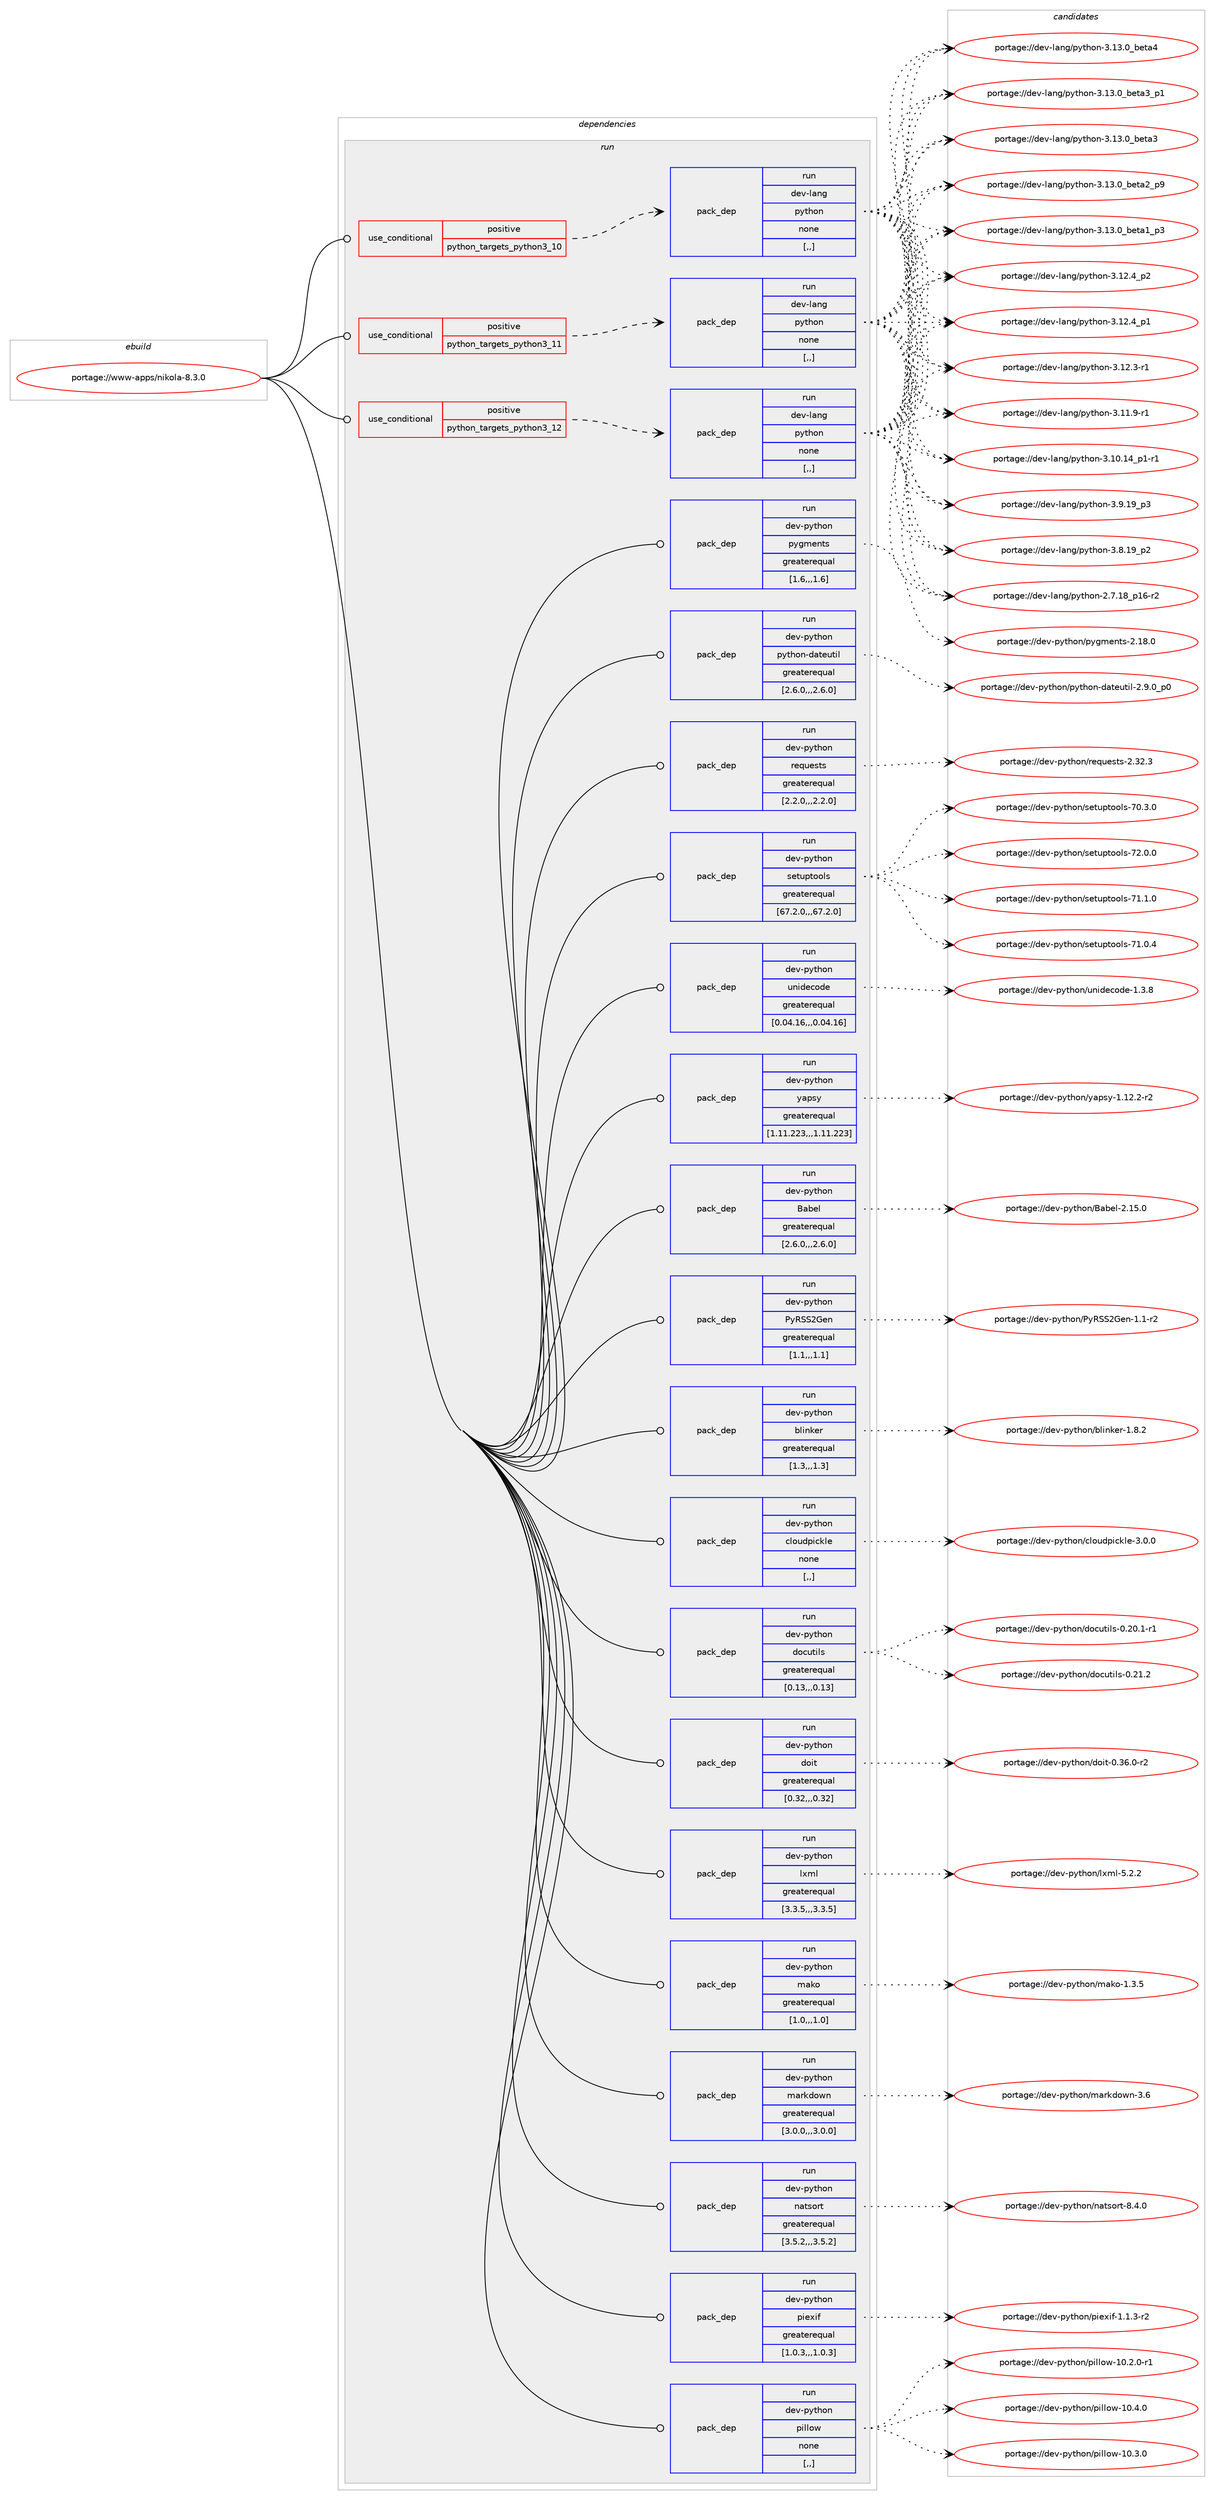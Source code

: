 digraph prolog {

# *************
# Graph options
# *************

newrank=true;
concentrate=true;
compound=true;
graph [rankdir=LR,fontname=Helvetica,fontsize=10,ranksep=1.5];#, ranksep=2.5, nodesep=0.2];
edge  [arrowhead=vee];
node  [fontname=Helvetica,fontsize=10];

# **********
# The ebuild
# **********

subgraph cluster_leftcol {
color=gray;
label=<<i>ebuild</i>>;
id [label="portage://www-apps/nikola-8.3.0", color=red, width=4, href="../www-apps/nikola-8.3.0.svg"];
}

# ****************
# The dependencies
# ****************

subgraph cluster_midcol {
color=gray;
label=<<i>dependencies</i>>;
subgraph cluster_compile {
fillcolor="#eeeeee";
style=filled;
label=<<i>compile</i>>;
}
subgraph cluster_compileandrun {
fillcolor="#eeeeee";
style=filled;
label=<<i>compile and run</i>>;
}
subgraph cluster_run {
fillcolor="#eeeeee";
style=filled;
label=<<i>run</i>>;
subgraph cond119258 {
dependency447786 [label=<<TABLE BORDER="0" CELLBORDER="1" CELLSPACING="0" CELLPADDING="4"><TR><TD ROWSPAN="3" CELLPADDING="10">use_conditional</TD></TR><TR><TD>positive</TD></TR><TR><TD>python_targets_python3_10</TD></TR></TABLE>>, shape=none, color=red];
subgraph pack325221 {
dependency447787 [label=<<TABLE BORDER="0" CELLBORDER="1" CELLSPACING="0" CELLPADDING="4" WIDTH="220"><TR><TD ROWSPAN="6" CELLPADDING="30">pack_dep</TD></TR><TR><TD WIDTH="110">run</TD></TR><TR><TD>dev-lang</TD></TR><TR><TD>python</TD></TR><TR><TD>none</TD></TR><TR><TD>[,,]</TD></TR></TABLE>>, shape=none, color=blue];
}
dependency447786:e -> dependency447787:w [weight=20,style="dashed",arrowhead="vee"];
}
id:e -> dependency447786:w [weight=20,style="solid",arrowhead="odot"];
subgraph cond119259 {
dependency447788 [label=<<TABLE BORDER="0" CELLBORDER="1" CELLSPACING="0" CELLPADDING="4"><TR><TD ROWSPAN="3" CELLPADDING="10">use_conditional</TD></TR><TR><TD>positive</TD></TR><TR><TD>python_targets_python3_11</TD></TR></TABLE>>, shape=none, color=red];
subgraph pack325222 {
dependency447789 [label=<<TABLE BORDER="0" CELLBORDER="1" CELLSPACING="0" CELLPADDING="4" WIDTH="220"><TR><TD ROWSPAN="6" CELLPADDING="30">pack_dep</TD></TR><TR><TD WIDTH="110">run</TD></TR><TR><TD>dev-lang</TD></TR><TR><TD>python</TD></TR><TR><TD>none</TD></TR><TR><TD>[,,]</TD></TR></TABLE>>, shape=none, color=blue];
}
dependency447788:e -> dependency447789:w [weight=20,style="dashed",arrowhead="vee"];
}
id:e -> dependency447788:w [weight=20,style="solid",arrowhead="odot"];
subgraph cond119260 {
dependency447790 [label=<<TABLE BORDER="0" CELLBORDER="1" CELLSPACING="0" CELLPADDING="4"><TR><TD ROWSPAN="3" CELLPADDING="10">use_conditional</TD></TR><TR><TD>positive</TD></TR><TR><TD>python_targets_python3_12</TD></TR></TABLE>>, shape=none, color=red];
subgraph pack325223 {
dependency447791 [label=<<TABLE BORDER="0" CELLBORDER="1" CELLSPACING="0" CELLPADDING="4" WIDTH="220"><TR><TD ROWSPAN="6" CELLPADDING="30">pack_dep</TD></TR><TR><TD WIDTH="110">run</TD></TR><TR><TD>dev-lang</TD></TR><TR><TD>python</TD></TR><TR><TD>none</TD></TR><TR><TD>[,,]</TD></TR></TABLE>>, shape=none, color=blue];
}
dependency447790:e -> dependency447791:w [weight=20,style="dashed",arrowhead="vee"];
}
id:e -> dependency447790:w [weight=20,style="solid",arrowhead="odot"];
subgraph pack325224 {
dependency447792 [label=<<TABLE BORDER="0" CELLBORDER="1" CELLSPACING="0" CELLPADDING="4" WIDTH="220"><TR><TD ROWSPAN="6" CELLPADDING="30">pack_dep</TD></TR><TR><TD WIDTH="110">run</TD></TR><TR><TD>dev-python</TD></TR><TR><TD>Babel</TD></TR><TR><TD>greaterequal</TD></TR><TR><TD>[2.6.0,,,2.6.0]</TD></TR></TABLE>>, shape=none, color=blue];
}
id:e -> dependency447792:w [weight=20,style="solid",arrowhead="odot"];
subgraph pack325225 {
dependency447793 [label=<<TABLE BORDER="0" CELLBORDER="1" CELLSPACING="0" CELLPADDING="4" WIDTH="220"><TR><TD ROWSPAN="6" CELLPADDING="30">pack_dep</TD></TR><TR><TD WIDTH="110">run</TD></TR><TR><TD>dev-python</TD></TR><TR><TD>PyRSS2Gen</TD></TR><TR><TD>greaterequal</TD></TR><TR><TD>[1.1,,,1.1]</TD></TR></TABLE>>, shape=none, color=blue];
}
id:e -> dependency447793:w [weight=20,style="solid",arrowhead="odot"];
subgraph pack325226 {
dependency447794 [label=<<TABLE BORDER="0" CELLBORDER="1" CELLSPACING="0" CELLPADDING="4" WIDTH="220"><TR><TD ROWSPAN="6" CELLPADDING="30">pack_dep</TD></TR><TR><TD WIDTH="110">run</TD></TR><TR><TD>dev-python</TD></TR><TR><TD>blinker</TD></TR><TR><TD>greaterequal</TD></TR><TR><TD>[1.3,,,1.3]</TD></TR></TABLE>>, shape=none, color=blue];
}
id:e -> dependency447794:w [weight=20,style="solid",arrowhead="odot"];
subgraph pack325227 {
dependency447795 [label=<<TABLE BORDER="0" CELLBORDER="1" CELLSPACING="0" CELLPADDING="4" WIDTH="220"><TR><TD ROWSPAN="6" CELLPADDING="30">pack_dep</TD></TR><TR><TD WIDTH="110">run</TD></TR><TR><TD>dev-python</TD></TR><TR><TD>cloudpickle</TD></TR><TR><TD>none</TD></TR><TR><TD>[,,]</TD></TR></TABLE>>, shape=none, color=blue];
}
id:e -> dependency447795:w [weight=20,style="solid",arrowhead="odot"];
subgraph pack325228 {
dependency447796 [label=<<TABLE BORDER="0" CELLBORDER="1" CELLSPACING="0" CELLPADDING="4" WIDTH="220"><TR><TD ROWSPAN="6" CELLPADDING="30">pack_dep</TD></TR><TR><TD WIDTH="110">run</TD></TR><TR><TD>dev-python</TD></TR><TR><TD>docutils</TD></TR><TR><TD>greaterequal</TD></TR><TR><TD>[0.13,,,0.13]</TD></TR></TABLE>>, shape=none, color=blue];
}
id:e -> dependency447796:w [weight=20,style="solid",arrowhead="odot"];
subgraph pack325229 {
dependency447797 [label=<<TABLE BORDER="0" CELLBORDER="1" CELLSPACING="0" CELLPADDING="4" WIDTH="220"><TR><TD ROWSPAN="6" CELLPADDING="30">pack_dep</TD></TR><TR><TD WIDTH="110">run</TD></TR><TR><TD>dev-python</TD></TR><TR><TD>doit</TD></TR><TR><TD>greaterequal</TD></TR><TR><TD>[0.32,,,0.32]</TD></TR></TABLE>>, shape=none, color=blue];
}
id:e -> dependency447797:w [weight=20,style="solid",arrowhead="odot"];
subgraph pack325230 {
dependency447798 [label=<<TABLE BORDER="0" CELLBORDER="1" CELLSPACING="0" CELLPADDING="4" WIDTH="220"><TR><TD ROWSPAN="6" CELLPADDING="30">pack_dep</TD></TR><TR><TD WIDTH="110">run</TD></TR><TR><TD>dev-python</TD></TR><TR><TD>lxml</TD></TR><TR><TD>greaterequal</TD></TR><TR><TD>[3.3.5,,,3.3.5]</TD></TR></TABLE>>, shape=none, color=blue];
}
id:e -> dependency447798:w [weight=20,style="solid",arrowhead="odot"];
subgraph pack325231 {
dependency447799 [label=<<TABLE BORDER="0" CELLBORDER="1" CELLSPACING="0" CELLPADDING="4" WIDTH="220"><TR><TD ROWSPAN="6" CELLPADDING="30">pack_dep</TD></TR><TR><TD WIDTH="110">run</TD></TR><TR><TD>dev-python</TD></TR><TR><TD>mako</TD></TR><TR><TD>greaterequal</TD></TR><TR><TD>[1.0,,,1.0]</TD></TR></TABLE>>, shape=none, color=blue];
}
id:e -> dependency447799:w [weight=20,style="solid",arrowhead="odot"];
subgraph pack325232 {
dependency447800 [label=<<TABLE BORDER="0" CELLBORDER="1" CELLSPACING="0" CELLPADDING="4" WIDTH="220"><TR><TD ROWSPAN="6" CELLPADDING="30">pack_dep</TD></TR><TR><TD WIDTH="110">run</TD></TR><TR><TD>dev-python</TD></TR><TR><TD>markdown</TD></TR><TR><TD>greaterequal</TD></TR><TR><TD>[3.0.0,,,3.0.0]</TD></TR></TABLE>>, shape=none, color=blue];
}
id:e -> dependency447800:w [weight=20,style="solid",arrowhead="odot"];
subgraph pack325233 {
dependency447801 [label=<<TABLE BORDER="0" CELLBORDER="1" CELLSPACING="0" CELLPADDING="4" WIDTH="220"><TR><TD ROWSPAN="6" CELLPADDING="30">pack_dep</TD></TR><TR><TD WIDTH="110">run</TD></TR><TR><TD>dev-python</TD></TR><TR><TD>natsort</TD></TR><TR><TD>greaterequal</TD></TR><TR><TD>[3.5.2,,,3.5.2]</TD></TR></TABLE>>, shape=none, color=blue];
}
id:e -> dependency447801:w [weight=20,style="solid",arrowhead="odot"];
subgraph pack325234 {
dependency447802 [label=<<TABLE BORDER="0" CELLBORDER="1" CELLSPACING="0" CELLPADDING="4" WIDTH="220"><TR><TD ROWSPAN="6" CELLPADDING="30">pack_dep</TD></TR><TR><TD WIDTH="110">run</TD></TR><TR><TD>dev-python</TD></TR><TR><TD>piexif</TD></TR><TR><TD>greaterequal</TD></TR><TR><TD>[1.0.3,,,1.0.3]</TD></TR></TABLE>>, shape=none, color=blue];
}
id:e -> dependency447802:w [weight=20,style="solid",arrowhead="odot"];
subgraph pack325235 {
dependency447803 [label=<<TABLE BORDER="0" CELLBORDER="1" CELLSPACING="0" CELLPADDING="4" WIDTH="220"><TR><TD ROWSPAN="6" CELLPADDING="30">pack_dep</TD></TR><TR><TD WIDTH="110">run</TD></TR><TR><TD>dev-python</TD></TR><TR><TD>pillow</TD></TR><TR><TD>none</TD></TR><TR><TD>[,,]</TD></TR></TABLE>>, shape=none, color=blue];
}
id:e -> dependency447803:w [weight=20,style="solid",arrowhead="odot"];
subgraph pack325236 {
dependency447804 [label=<<TABLE BORDER="0" CELLBORDER="1" CELLSPACING="0" CELLPADDING="4" WIDTH="220"><TR><TD ROWSPAN="6" CELLPADDING="30">pack_dep</TD></TR><TR><TD WIDTH="110">run</TD></TR><TR><TD>dev-python</TD></TR><TR><TD>pygments</TD></TR><TR><TD>greaterequal</TD></TR><TR><TD>[1.6,,,1.6]</TD></TR></TABLE>>, shape=none, color=blue];
}
id:e -> dependency447804:w [weight=20,style="solid",arrowhead="odot"];
subgraph pack325237 {
dependency447805 [label=<<TABLE BORDER="0" CELLBORDER="1" CELLSPACING="0" CELLPADDING="4" WIDTH="220"><TR><TD ROWSPAN="6" CELLPADDING="30">pack_dep</TD></TR><TR><TD WIDTH="110">run</TD></TR><TR><TD>dev-python</TD></TR><TR><TD>python-dateutil</TD></TR><TR><TD>greaterequal</TD></TR><TR><TD>[2.6.0,,,2.6.0]</TD></TR></TABLE>>, shape=none, color=blue];
}
id:e -> dependency447805:w [weight=20,style="solid",arrowhead="odot"];
subgraph pack325238 {
dependency447806 [label=<<TABLE BORDER="0" CELLBORDER="1" CELLSPACING="0" CELLPADDING="4" WIDTH="220"><TR><TD ROWSPAN="6" CELLPADDING="30">pack_dep</TD></TR><TR><TD WIDTH="110">run</TD></TR><TR><TD>dev-python</TD></TR><TR><TD>requests</TD></TR><TR><TD>greaterequal</TD></TR><TR><TD>[2.2.0,,,2.2.0]</TD></TR></TABLE>>, shape=none, color=blue];
}
id:e -> dependency447806:w [weight=20,style="solid",arrowhead="odot"];
subgraph pack325239 {
dependency447807 [label=<<TABLE BORDER="0" CELLBORDER="1" CELLSPACING="0" CELLPADDING="4" WIDTH="220"><TR><TD ROWSPAN="6" CELLPADDING="30">pack_dep</TD></TR><TR><TD WIDTH="110">run</TD></TR><TR><TD>dev-python</TD></TR><TR><TD>setuptools</TD></TR><TR><TD>greaterequal</TD></TR><TR><TD>[67.2.0,,,67.2.0]</TD></TR></TABLE>>, shape=none, color=blue];
}
id:e -> dependency447807:w [weight=20,style="solid",arrowhead="odot"];
subgraph pack325240 {
dependency447808 [label=<<TABLE BORDER="0" CELLBORDER="1" CELLSPACING="0" CELLPADDING="4" WIDTH="220"><TR><TD ROWSPAN="6" CELLPADDING="30">pack_dep</TD></TR><TR><TD WIDTH="110">run</TD></TR><TR><TD>dev-python</TD></TR><TR><TD>unidecode</TD></TR><TR><TD>greaterequal</TD></TR><TR><TD>[0.04.16,,,0.04.16]</TD></TR></TABLE>>, shape=none, color=blue];
}
id:e -> dependency447808:w [weight=20,style="solid",arrowhead="odot"];
subgraph pack325241 {
dependency447809 [label=<<TABLE BORDER="0" CELLBORDER="1" CELLSPACING="0" CELLPADDING="4" WIDTH="220"><TR><TD ROWSPAN="6" CELLPADDING="30">pack_dep</TD></TR><TR><TD WIDTH="110">run</TD></TR><TR><TD>dev-python</TD></TR><TR><TD>yapsy</TD></TR><TR><TD>greaterequal</TD></TR><TR><TD>[1.11.223,,,1.11.223]</TD></TR></TABLE>>, shape=none, color=blue];
}
id:e -> dependency447809:w [weight=20,style="solid",arrowhead="odot"];
}
}

# **************
# The candidates
# **************

subgraph cluster_choices {
rank=same;
color=gray;
label=<<i>candidates</i>>;

subgraph choice325221 {
color=black;
nodesep=1;
choice1001011184510897110103471121211161041111104551464951464895981011169752 [label="portage://dev-lang/python-3.13.0_beta4", color=red, width=4,href="../dev-lang/python-3.13.0_beta4.svg"];
choice10010111845108971101034711212111610411111045514649514648959810111697519511249 [label="portage://dev-lang/python-3.13.0_beta3_p1", color=red, width=4,href="../dev-lang/python-3.13.0_beta3_p1.svg"];
choice1001011184510897110103471121211161041111104551464951464895981011169751 [label="portage://dev-lang/python-3.13.0_beta3", color=red, width=4,href="../dev-lang/python-3.13.0_beta3.svg"];
choice10010111845108971101034711212111610411111045514649514648959810111697509511257 [label="portage://dev-lang/python-3.13.0_beta2_p9", color=red, width=4,href="../dev-lang/python-3.13.0_beta2_p9.svg"];
choice10010111845108971101034711212111610411111045514649514648959810111697499511251 [label="portage://dev-lang/python-3.13.0_beta1_p3", color=red, width=4,href="../dev-lang/python-3.13.0_beta1_p3.svg"];
choice100101118451089711010347112121116104111110455146495046529511250 [label="portage://dev-lang/python-3.12.4_p2", color=red, width=4,href="../dev-lang/python-3.12.4_p2.svg"];
choice100101118451089711010347112121116104111110455146495046529511249 [label="portage://dev-lang/python-3.12.4_p1", color=red, width=4,href="../dev-lang/python-3.12.4_p1.svg"];
choice100101118451089711010347112121116104111110455146495046514511449 [label="portage://dev-lang/python-3.12.3-r1", color=red, width=4,href="../dev-lang/python-3.12.3-r1.svg"];
choice100101118451089711010347112121116104111110455146494946574511449 [label="portage://dev-lang/python-3.11.9-r1", color=red, width=4,href="../dev-lang/python-3.11.9-r1.svg"];
choice100101118451089711010347112121116104111110455146494846495295112494511449 [label="portage://dev-lang/python-3.10.14_p1-r1", color=red, width=4,href="../dev-lang/python-3.10.14_p1-r1.svg"];
choice100101118451089711010347112121116104111110455146574649579511251 [label="portage://dev-lang/python-3.9.19_p3", color=red, width=4,href="../dev-lang/python-3.9.19_p3.svg"];
choice100101118451089711010347112121116104111110455146564649579511250 [label="portage://dev-lang/python-3.8.19_p2", color=red, width=4,href="../dev-lang/python-3.8.19_p2.svg"];
choice100101118451089711010347112121116104111110455046554649569511249544511450 [label="portage://dev-lang/python-2.7.18_p16-r2", color=red, width=4,href="../dev-lang/python-2.7.18_p16-r2.svg"];
dependency447787:e -> choice1001011184510897110103471121211161041111104551464951464895981011169752:w [style=dotted,weight="100"];
dependency447787:e -> choice10010111845108971101034711212111610411111045514649514648959810111697519511249:w [style=dotted,weight="100"];
dependency447787:e -> choice1001011184510897110103471121211161041111104551464951464895981011169751:w [style=dotted,weight="100"];
dependency447787:e -> choice10010111845108971101034711212111610411111045514649514648959810111697509511257:w [style=dotted,weight="100"];
dependency447787:e -> choice10010111845108971101034711212111610411111045514649514648959810111697499511251:w [style=dotted,weight="100"];
dependency447787:e -> choice100101118451089711010347112121116104111110455146495046529511250:w [style=dotted,weight="100"];
dependency447787:e -> choice100101118451089711010347112121116104111110455146495046529511249:w [style=dotted,weight="100"];
dependency447787:e -> choice100101118451089711010347112121116104111110455146495046514511449:w [style=dotted,weight="100"];
dependency447787:e -> choice100101118451089711010347112121116104111110455146494946574511449:w [style=dotted,weight="100"];
dependency447787:e -> choice100101118451089711010347112121116104111110455146494846495295112494511449:w [style=dotted,weight="100"];
dependency447787:e -> choice100101118451089711010347112121116104111110455146574649579511251:w [style=dotted,weight="100"];
dependency447787:e -> choice100101118451089711010347112121116104111110455146564649579511250:w [style=dotted,weight="100"];
dependency447787:e -> choice100101118451089711010347112121116104111110455046554649569511249544511450:w [style=dotted,weight="100"];
}
subgraph choice325222 {
color=black;
nodesep=1;
choice1001011184510897110103471121211161041111104551464951464895981011169752 [label="portage://dev-lang/python-3.13.0_beta4", color=red, width=4,href="../dev-lang/python-3.13.0_beta4.svg"];
choice10010111845108971101034711212111610411111045514649514648959810111697519511249 [label="portage://dev-lang/python-3.13.0_beta3_p1", color=red, width=4,href="../dev-lang/python-3.13.0_beta3_p1.svg"];
choice1001011184510897110103471121211161041111104551464951464895981011169751 [label="portage://dev-lang/python-3.13.0_beta3", color=red, width=4,href="../dev-lang/python-3.13.0_beta3.svg"];
choice10010111845108971101034711212111610411111045514649514648959810111697509511257 [label="portage://dev-lang/python-3.13.0_beta2_p9", color=red, width=4,href="../dev-lang/python-3.13.0_beta2_p9.svg"];
choice10010111845108971101034711212111610411111045514649514648959810111697499511251 [label="portage://dev-lang/python-3.13.0_beta1_p3", color=red, width=4,href="../dev-lang/python-3.13.0_beta1_p3.svg"];
choice100101118451089711010347112121116104111110455146495046529511250 [label="portage://dev-lang/python-3.12.4_p2", color=red, width=4,href="../dev-lang/python-3.12.4_p2.svg"];
choice100101118451089711010347112121116104111110455146495046529511249 [label="portage://dev-lang/python-3.12.4_p1", color=red, width=4,href="../dev-lang/python-3.12.4_p1.svg"];
choice100101118451089711010347112121116104111110455146495046514511449 [label="portage://dev-lang/python-3.12.3-r1", color=red, width=4,href="../dev-lang/python-3.12.3-r1.svg"];
choice100101118451089711010347112121116104111110455146494946574511449 [label="portage://dev-lang/python-3.11.9-r1", color=red, width=4,href="../dev-lang/python-3.11.9-r1.svg"];
choice100101118451089711010347112121116104111110455146494846495295112494511449 [label="portage://dev-lang/python-3.10.14_p1-r1", color=red, width=4,href="../dev-lang/python-3.10.14_p1-r1.svg"];
choice100101118451089711010347112121116104111110455146574649579511251 [label="portage://dev-lang/python-3.9.19_p3", color=red, width=4,href="../dev-lang/python-3.9.19_p3.svg"];
choice100101118451089711010347112121116104111110455146564649579511250 [label="portage://dev-lang/python-3.8.19_p2", color=red, width=4,href="../dev-lang/python-3.8.19_p2.svg"];
choice100101118451089711010347112121116104111110455046554649569511249544511450 [label="portage://dev-lang/python-2.7.18_p16-r2", color=red, width=4,href="../dev-lang/python-2.7.18_p16-r2.svg"];
dependency447789:e -> choice1001011184510897110103471121211161041111104551464951464895981011169752:w [style=dotted,weight="100"];
dependency447789:e -> choice10010111845108971101034711212111610411111045514649514648959810111697519511249:w [style=dotted,weight="100"];
dependency447789:e -> choice1001011184510897110103471121211161041111104551464951464895981011169751:w [style=dotted,weight="100"];
dependency447789:e -> choice10010111845108971101034711212111610411111045514649514648959810111697509511257:w [style=dotted,weight="100"];
dependency447789:e -> choice10010111845108971101034711212111610411111045514649514648959810111697499511251:w [style=dotted,weight="100"];
dependency447789:e -> choice100101118451089711010347112121116104111110455146495046529511250:w [style=dotted,weight="100"];
dependency447789:e -> choice100101118451089711010347112121116104111110455146495046529511249:w [style=dotted,weight="100"];
dependency447789:e -> choice100101118451089711010347112121116104111110455146495046514511449:w [style=dotted,weight="100"];
dependency447789:e -> choice100101118451089711010347112121116104111110455146494946574511449:w [style=dotted,weight="100"];
dependency447789:e -> choice100101118451089711010347112121116104111110455146494846495295112494511449:w [style=dotted,weight="100"];
dependency447789:e -> choice100101118451089711010347112121116104111110455146574649579511251:w [style=dotted,weight="100"];
dependency447789:e -> choice100101118451089711010347112121116104111110455146564649579511250:w [style=dotted,weight="100"];
dependency447789:e -> choice100101118451089711010347112121116104111110455046554649569511249544511450:w [style=dotted,weight="100"];
}
subgraph choice325223 {
color=black;
nodesep=1;
choice1001011184510897110103471121211161041111104551464951464895981011169752 [label="portage://dev-lang/python-3.13.0_beta4", color=red, width=4,href="../dev-lang/python-3.13.0_beta4.svg"];
choice10010111845108971101034711212111610411111045514649514648959810111697519511249 [label="portage://dev-lang/python-3.13.0_beta3_p1", color=red, width=4,href="../dev-lang/python-3.13.0_beta3_p1.svg"];
choice1001011184510897110103471121211161041111104551464951464895981011169751 [label="portage://dev-lang/python-3.13.0_beta3", color=red, width=4,href="../dev-lang/python-3.13.0_beta3.svg"];
choice10010111845108971101034711212111610411111045514649514648959810111697509511257 [label="portage://dev-lang/python-3.13.0_beta2_p9", color=red, width=4,href="../dev-lang/python-3.13.0_beta2_p9.svg"];
choice10010111845108971101034711212111610411111045514649514648959810111697499511251 [label="portage://dev-lang/python-3.13.0_beta1_p3", color=red, width=4,href="../dev-lang/python-3.13.0_beta1_p3.svg"];
choice100101118451089711010347112121116104111110455146495046529511250 [label="portage://dev-lang/python-3.12.4_p2", color=red, width=4,href="../dev-lang/python-3.12.4_p2.svg"];
choice100101118451089711010347112121116104111110455146495046529511249 [label="portage://dev-lang/python-3.12.4_p1", color=red, width=4,href="../dev-lang/python-3.12.4_p1.svg"];
choice100101118451089711010347112121116104111110455146495046514511449 [label="portage://dev-lang/python-3.12.3-r1", color=red, width=4,href="../dev-lang/python-3.12.3-r1.svg"];
choice100101118451089711010347112121116104111110455146494946574511449 [label="portage://dev-lang/python-3.11.9-r1", color=red, width=4,href="../dev-lang/python-3.11.9-r1.svg"];
choice100101118451089711010347112121116104111110455146494846495295112494511449 [label="portage://dev-lang/python-3.10.14_p1-r1", color=red, width=4,href="../dev-lang/python-3.10.14_p1-r1.svg"];
choice100101118451089711010347112121116104111110455146574649579511251 [label="portage://dev-lang/python-3.9.19_p3", color=red, width=4,href="../dev-lang/python-3.9.19_p3.svg"];
choice100101118451089711010347112121116104111110455146564649579511250 [label="portage://dev-lang/python-3.8.19_p2", color=red, width=4,href="../dev-lang/python-3.8.19_p2.svg"];
choice100101118451089711010347112121116104111110455046554649569511249544511450 [label="portage://dev-lang/python-2.7.18_p16-r2", color=red, width=4,href="../dev-lang/python-2.7.18_p16-r2.svg"];
dependency447791:e -> choice1001011184510897110103471121211161041111104551464951464895981011169752:w [style=dotted,weight="100"];
dependency447791:e -> choice10010111845108971101034711212111610411111045514649514648959810111697519511249:w [style=dotted,weight="100"];
dependency447791:e -> choice1001011184510897110103471121211161041111104551464951464895981011169751:w [style=dotted,weight="100"];
dependency447791:e -> choice10010111845108971101034711212111610411111045514649514648959810111697509511257:w [style=dotted,weight="100"];
dependency447791:e -> choice10010111845108971101034711212111610411111045514649514648959810111697499511251:w [style=dotted,weight="100"];
dependency447791:e -> choice100101118451089711010347112121116104111110455146495046529511250:w [style=dotted,weight="100"];
dependency447791:e -> choice100101118451089711010347112121116104111110455146495046529511249:w [style=dotted,weight="100"];
dependency447791:e -> choice100101118451089711010347112121116104111110455146495046514511449:w [style=dotted,weight="100"];
dependency447791:e -> choice100101118451089711010347112121116104111110455146494946574511449:w [style=dotted,weight="100"];
dependency447791:e -> choice100101118451089711010347112121116104111110455146494846495295112494511449:w [style=dotted,weight="100"];
dependency447791:e -> choice100101118451089711010347112121116104111110455146574649579511251:w [style=dotted,weight="100"];
dependency447791:e -> choice100101118451089711010347112121116104111110455146564649579511250:w [style=dotted,weight="100"];
dependency447791:e -> choice100101118451089711010347112121116104111110455046554649569511249544511450:w [style=dotted,weight="100"];
}
subgraph choice325224 {
color=black;
nodesep=1;
choice100101118451121211161041111104766979810110845504649534648 [label="portage://dev-python/Babel-2.15.0", color=red, width=4,href="../dev-python/Babel-2.15.0.svg"];
dependency447792:e -> choice100101118451121211161041111104766979810110845504649534648:w [style=dotted,weight="100"];
}
subgraph choice325225 {
color=black;
nodesep=1;
choice1001011184511212111610411111047801218283835071101110454946494511450 [label="portage://dev-python/PyRSS2Gen-1.1-r2", color=red, width=4,href="../dev-python/PyRSS2Gen-1.1-r2.svg"];
dependency447793:e -> choice1001011184511212111610411111047801218283835071101110454946494511450:w [style=dotted,weight="100"];
}
subgraph choice325226 {
color=black;
nodesep=1;
choice100101118451121211161041111104798108105110107101114454946564650 [label="portage://dev-python/blinker-1.8.2", color=red, width=4,href="../dev-python/blinker-1.8.2.svg"];
dependency447794:e -> choice100101118451121211161041111104798108105110107101114454946564650:w [style=dotted,weight="100"];
}
subgraph choice325227 {
color=black;
nodesep=1;
choice10010111845112121116104111110479910811111710011210599107108101455146484648 [label="portage://dev-python/cloudpickle-3.0.0", color=red, width=4,href="../dev-python/cloudpickle-3.0.0.svg"];
dependency447795:e -> choice10010111845112121116104111110479910811111710011210599107108101455146484648:w [style=dotted,weight="100"];
}
subgraph choice325228 {
color=black;
nodesep=1;
choice10010111845112121116104111110471001119911711610510811545484650494650 [label="portage://dev-python/docutils-0.21.2", color=red, width=4,href="../dev-python/docutils-0.21.2.svg"];
choice100101118451121211161041111104710011199117116105108115454846504846494511449 [label="portage://dev-python/docutils-0.20.1-r1", color=red, width=4,href="../dev-python/docutils-0.20.1-r1.svg"];
dependency447796:e -> choice10010111845112121116104111110471001119911711610510811545484650494650:w [style=dotted,weight="100"];
dependency447796:e -> choice100101118451121211161041111104710011199117116105108115454846504846494511449:w [style=dotted,weight="100"];
}
subgraph choice325229 {
color=black;
nodesep=1;
choice1001011184511212111610411111047100111105116454846515446484511450 [label="portage://dev-python/doit-0.36.0-r2", color=red, width=4,href="../dev-python/doit-0.36.0-r2.svg"];
dependency447797:e -> choice1001011184511212111610411111047100111105116454846515446484511450:w [style=dotted,weight="100"];
}
subgraph choice325230 {
color=black;
nodesep=1;
choice1001011184511212111610411111047108120109108455346504650 [label="portage://dev-python/lxml-5.2.2", color=red, width=4,href="../dev-python/lxml-5.2.2.svg"];
dependency447798:e -> choice1001011184511212111610411111047108120109108455346504650:w [style=dotted,weight="100"];
}
subgraph choice325231 {
color=black;
nodesep=1;
choice100101118451121211161041111104710997107111454946514653 [label="portage://dev-python/mako-1.3.5", color=red, width=4,href="../dev-python/mako-1.3.5.svg"];
dependency447799:e -> choice100101118451121211161041111104710997107111454946514653:w [style=dotted,weight="100"];
}
subgraph choice325232 {
color=black;
nodesep=1;
choice10010111845112121116104111110471099711410710011111911045514654 [label="portage://dev-python/markdown-3.6", color=red, width=4,href="../dev-python/markdown-3.6.svg"];
dependency447800:e -> choice10010111845112121116104111110471099711410710011111911045514654:w [style=dotted,weight="100"];
}
subgraph choice325233 {
color=black;
nodesep=1;
choice100101118451121211161041111104711097116115111114116455646524648 [label="portage://dev-python/natsort-8.4.0", color=red, width=4,href="../dev-python/natsort-8.4.0.svg"];
dependency447801:e -> choice100101118451121211161041111104711097116115111114116455646524648:w [style=dotted,weight="100"];
}
subgraph choice325234 {
color=black;
nodesep=1;
choice10010111845112121116104111110471121051011201051024549464946514511450 [label="portage://dev-python/piexif-1.1.3-r2", color=red, width=4,href="../dev-python/piexif-1.1.3-r2.svg"];
dependency447802:e -> choice10010111845112121116104111110471121051011201051024549464946514511450:w [style=dotted,weight="100"];
}
subgraph choice325235 {
color=black;
nodesep=1;
choice100101118451121211161041111104711210510810811111945494846524648 [label="portage://dev-python/pillow-10.4.0", color=red, width=4,href="../dev-python/pillow-10.4.0.svg"];
choice100101118451121211161041111104711210510810811111945494846514648 [label="portage://dev-python/pillow-10.3.0", color=red, width=4,href="../dev-python/pillow-10.3.0.svg"];
choice1001011184511212111610411111047112105108108111119454948465046484511449 [label="portage://dev-python/pillow-10.2.0-r1", color=red, width=4,href="../dev-python/pillow-10.2.0-r1.svg"];
dependency447803:e -> choice100101118451121211161041111104711210510810811111945494846524648:w [style=dotted,weight="100"];
dependency447803:e -> choice100101118451121211161041111104711210510810811111945494846514648:w [style=dotted,weight="100"];
dependency447803:e -> choice1001011184511212111610411111047112105108108111119454948465046484511449:w [style=dotted,weight="100"];
}
subgraph choice325236 {
color=black;
nodesep=1;
choice100101118451121211161041111104711212110310910111011611545504649564648 [label="portage://dev-python/pygments-2.18.0", color=red, width=4,href="../dev-python/pygments-2.18.0.svg"];
dependency447804:e -> choice100101118451121211161041111104711212110310910111011611545504649564648:w [style=dotted,weight="100"];
}
subgraph choice325237 {
color=black;
nodesep=1;
choice100101118451121211161041111104711212111610411111045100971161011171161051084550465746489511248 [label="portage://dev-python/python-dateutil-2.9.0_p0", color=red, width=4,href="../dev-python/python-dateutil-2.9.0_p0.svg"];
dependency447805:e -> choice100101118451121211161041111104711212111610411111045100971161011171161051084550465746489511248:w [style=dotted,weight="100"];
}
subgraph choice325238 {
color=black;
nodesep=1;
choice100101118451121211161041111104711410111311710111511611545504651504651 [label="portage://dev-python/requests-2.32.3", color=red, width=4,href="../dev-python/requests-2.32.3.svg"];
dependency447806:e -> choice100101118451121211161041111104711410111311710111511611545504651504651:w [style=dotted,weight="100"];
}
subgraph choice325239 {
color=black;
nodesep=1;
choice100101118451121211161041111104711510111611711211611111110811545555046484648 [label="portage://dev-python/setuptools-72.0.0", color=red, width=4,href="../dev-python/setuptools-72.0.0.svg"];
choice100101118451121211161041111104711510111611711211611111110811545554946494648 [label="portage://dev-python/setuptools-71.1.0", color=red, width=4,href="../dev-python/setuptools-71.1.0.svg"];
choice100101118451121211161041111104711510111611711211611111110811545554946484652 [label="portage://dev-python/setuptools-71.0.4", color=red, width=4,href="../dev-python/setuptools-71.0.4.svg"];
choice100101118451121211161041111104711510111611711211611111110811545554846514648 [label="portage://dev-python/setuptools-70.3.0", color=red, width=4,href="../dev-python/setuptools-70.3.0.svg"];
dependency447807:e -> choice100101118451121211161041111104711510111611711211611111110811545555046484648:w [style=dotted,weight="100"];
dependency447807:e -> choice100101118451121211161041111104711510111611711211611111110811545554946494648:w [style=dotted,weight="100"];
dependency447807:e -> choice100101118451121211161041111104711510111611711211611111110811545554946484652:w [style=dotted,weight="100"];
dependency447807:e -> choice100101118451121211161041111104711510111611711211611111110811545554846514648:w [style=dotted,weight="100"];
}
subgraph choice325240 {
color=black;
nodesep=1;
choice100101118451121211161041111104711711010510010199111100101454946514656 [label="portage://dev-python/unidecode-1.3.8", color=red, width=4,href="../dev-python/unidecode-1.3.8.svg"];
dependency447808:e -> choice100101118451121211161041111104711711010510010199111100101454946514656:w [style=dotted,weight="100"];
}
subgraph choice325241 {
color=black;
nodesep=1;
choice100101118451121211161041111104712197112115121454946495046504511450 [label="portage://dev-python/yapsy-1.12.2-r2", color=red, width=4,href="../dev-python/yapsy-1.12.2-r2.svg"];
dependency447809:e -> choice100101118451121211161041111104712197112115121454946495046504511450:w [style=dotted,weight="100"];
}
}

}
